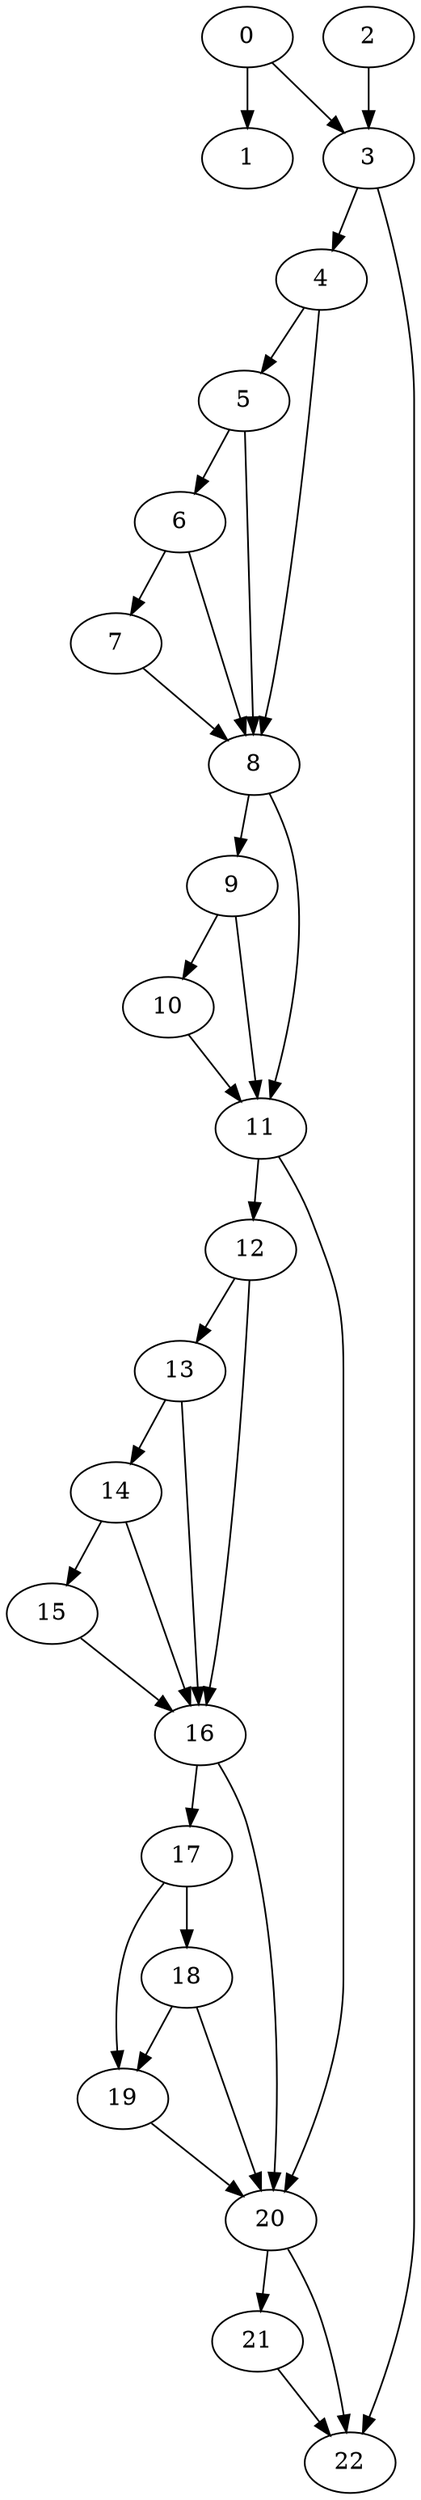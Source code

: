 digraph {
	0
	1
	2
	3
	4
	5
	6
	7
	8
	9
	10
	11
	12
	13
	14
	15
	16
	17
	18
	19
	20
	21
	22
	20 -> 21
	3 -> 4
	9 -> 10
	11 -> 12
	13 -> 14
	17 -> 18
	3 -> 22
	20 -> 22
	21 -> 22
	4 -> 5
	5 -> 6
	6 -> 7
	8 -> 9
	14 -> 15
	12 -> 16
	13 -> 16
	14 -> 16
	15 -> 16
	16 -> 17
	17 -> 19
	18 -> 19
	0 -> 1
	0 -> 3
	2 -> 3
	10 -> 11
	8 -> 11
	9 -> 11
	12 -> 13
	4 -> 8
	5 -> 8
	6 -> 8
	7 -> 8
	11 -> 20
	16 -> 20
	18 -> 20
	19 -> 20
}
